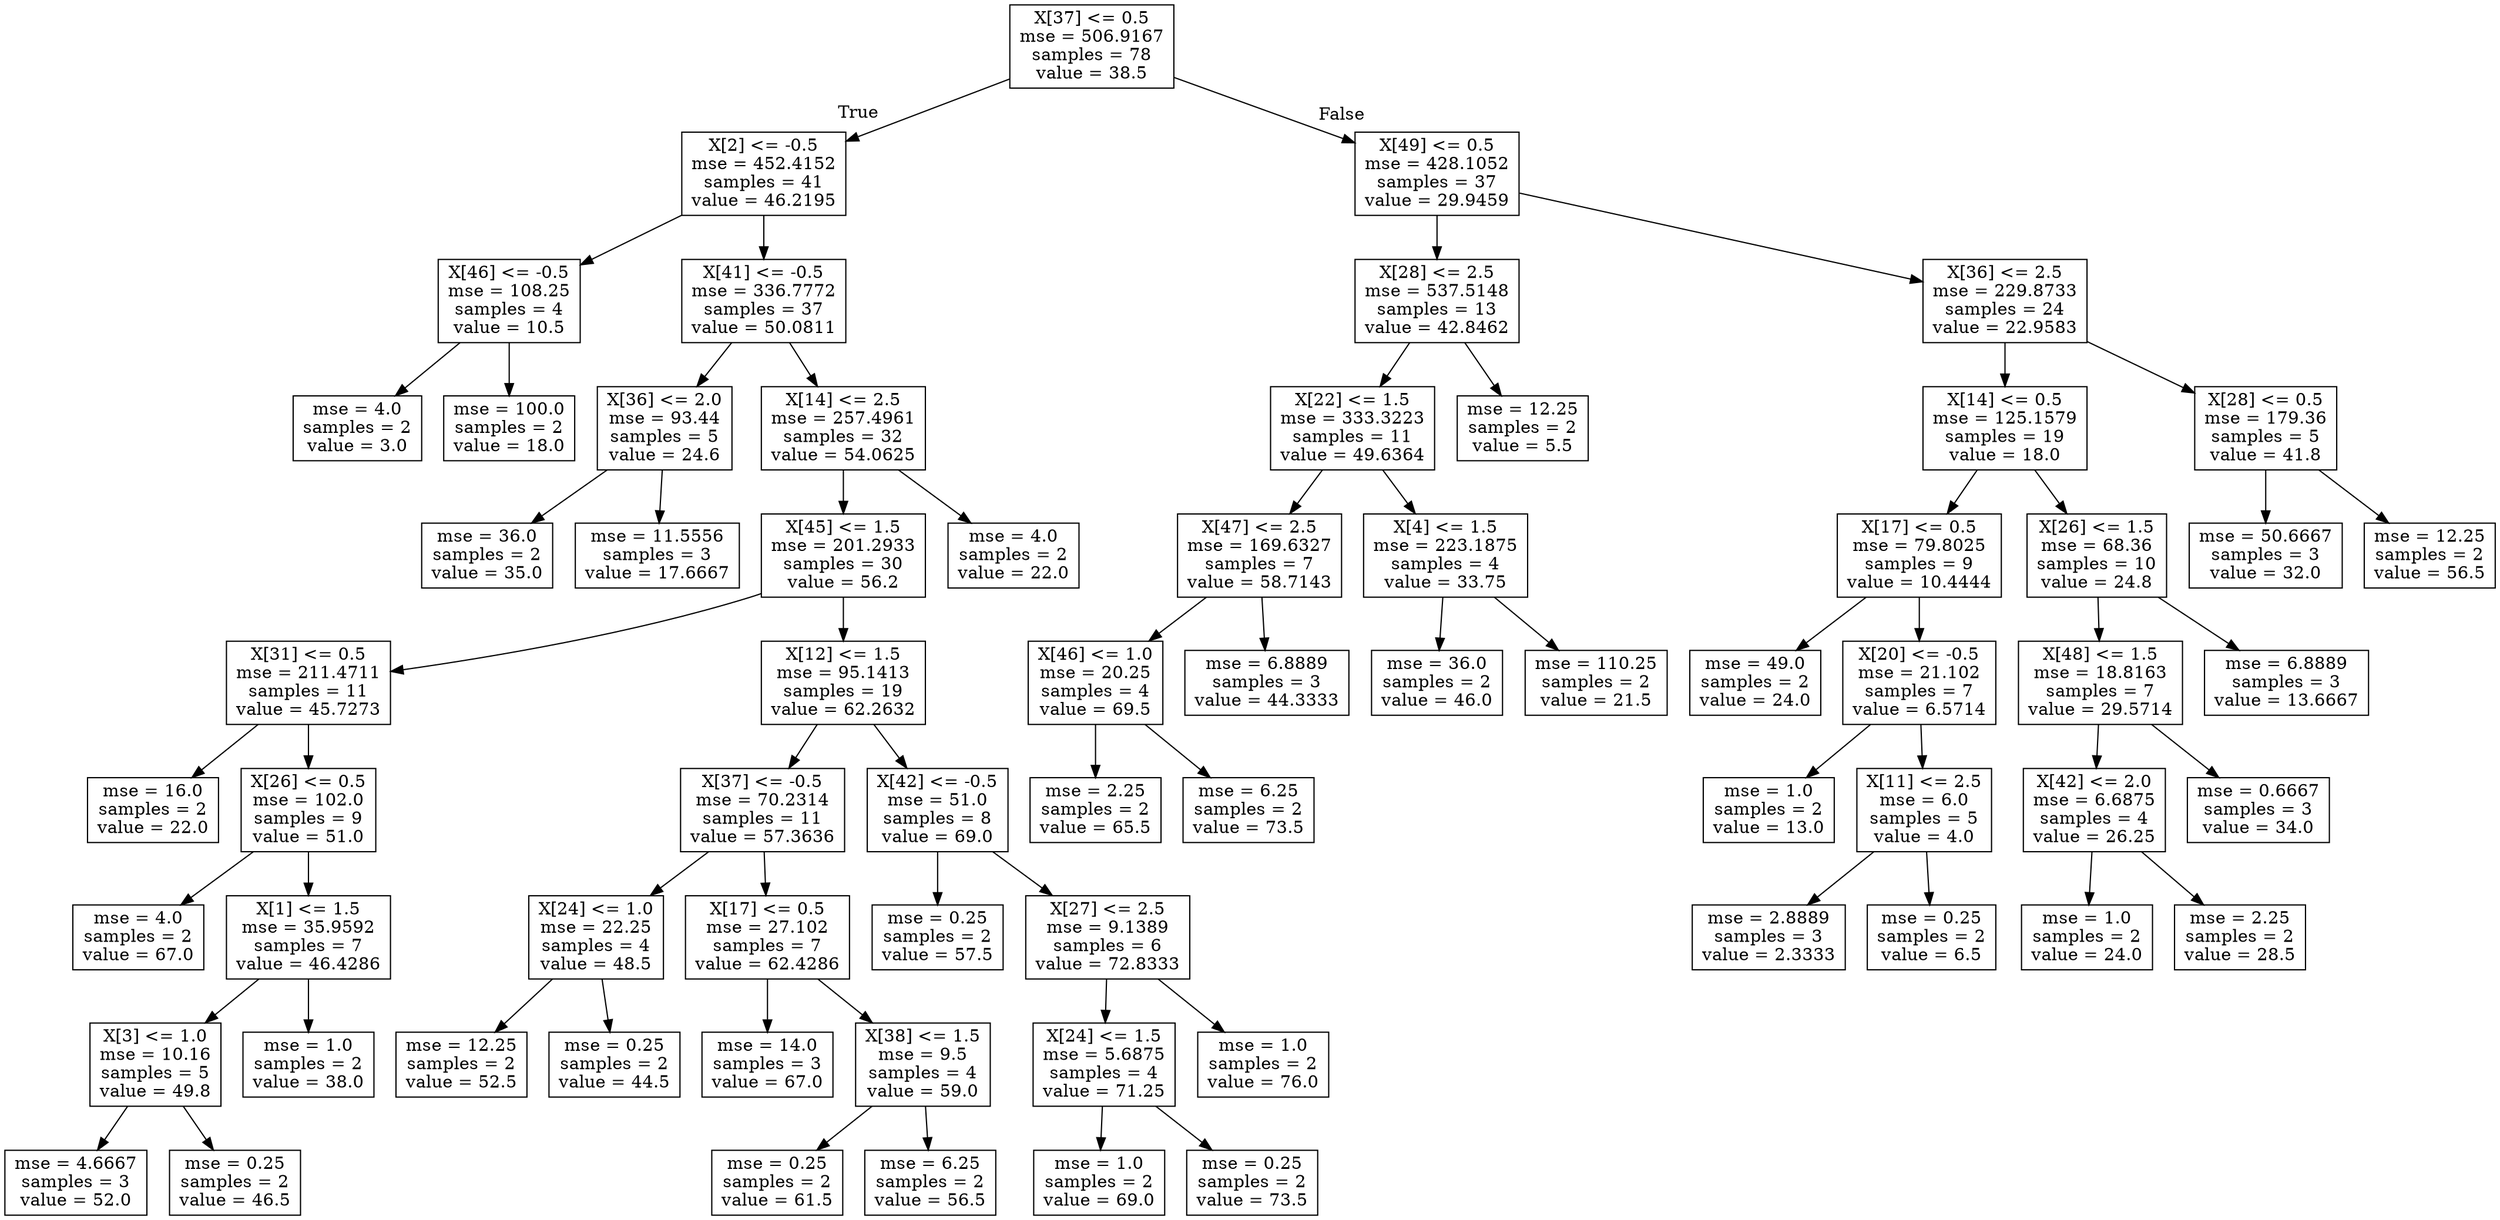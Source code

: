 digraph Tree {
node [shape=box] ;
0 [label="X[37] <= 0.5\nmse = 506.9167\nsamples = 78\nvalue = 38.5"] ;
1 [label="X[2] <= -0.5\nmse = 452.4152\nsamples = 41\nvalue = 46.2195"] ;
0 -> 1 [labeldistance=2.5, labelangle=45, headlabel="True"] ;
2 [label="X[46] <= -0.5\nmse = 108.25\nsamples = 4\nvalue = 10.5"] ;
1 -> 2 ;
3 [label="mse = 4.0\nsamples = 2\nvalue = 3.0"] ;
2 -> 3 ;
4 [label="mse = 100.0\nsamples = 2\nvalue = 18.0"] ;
2 -> 4 ;
5 [label="X[41] <= -0.5\nmse = 336.7772\nsamples = 37\nvalue = 50.0811"] ;
1 -> 5 ;
6 [label="X[36] <= 2.0\nmse = 93.44\nsamples = 5\nvalue = 24.6"] ;
5 -> 6 ;
7 [label="mse = 36.0\nsamples = 2\nvalue = 35.0"] ;
6 -> 7 ;
8 [label="mse = 11.5556\nsamples = 3\nvalue = 17.6667"] ;
6 -> 8 ;
9 [label="X[14] <= 2.5\nmse = 257.4961\nsamples = 32\nvalue = 54.0625"] ;
5 -> 9 ;
10 [label="X[45] <= 1.5\nmse = 201.2933\nsamples = 30\nvalue = 56.2"] ;
9 -> 10 ;
11 [label="X[31] <= 0.5\nmse = 211.4711\nsamples = 11\nvalue = 45.7273"] ;
10 -> 11 ;
12 [label="mse = 16.0\nsamples = 2\nvalue = 22.0"] ;
11 -> 12 ;
13 [label="X[26] <= 0.5\nmse = 102.0\nsamples = 9\nvalue = 51.0"] ;
11 -> 13 ;
14 [label="mse = 4.0\nsamples = 2\nvalue = 67.0"] ;
13 -> 14 ;
15 [label="X[1] <= 1.5\nmse = 35.9592\nsamples = 7\nvalue = 46.4286"] ;
13 -> 15 ;
16 [label="X[3] <= 1.0\nmse = 10.16\nsamples = 5\nvalue = 49.8"] ;
15 -> 16 ;
17 [label="mse = 4.6667\nsamples = 3\nvalue = 52.0"] ;
16 -> 17 ;
18 [label="mse = 0.25\nsamples = 2\nvalue = 46.5"] ;
16 -> 18 ;
19 [label="mse = 1.0\nsamples = 2\nvalue = 38.0"] ;
15 -> 19 ;
20 [label="X[12] <= 1.5\nmse = 95.1413\nsamples = 19\nvalue = 62.2632"] ;
10 -> 20 ;
21 [label="X[37] <= -0.5\nmse = 70.2314\nsamples = 11\nvalue = 57.3636"] ;
20 -> 21 ;
22 [label="X[24] <= 1.0\nmse = 22.25\nsamples = 4\nvalue = 48.5"] ;
21 -> 22 ;
23 [label="mse = 12.25\nsamples = 2\nvalue = 52.5"] ;
22 -> 23 ;
24 [label="mse = 0.25\nsamples = 2\nvalue = 44.5"] ;
22 -> 24 ;
25 [label="X[17] <= 0.5\nmse = 27.102\nsamples = 7\nvalue = 62.4286"] ;
21 -> 25 ;
26 [label="mse = 14.0\nsamples = 3\nvalue = 67.0"] ;
25 -> 26 ;
27 [label="X[38] <= 1.5\nmse = 9.5\nsamples = 4\nvalue = 59.0"] ;
25 -> 27 ;
28 [label="mse = 0.25\nsamples = 2\nvalue = 61.5"] ;
27 -> 28 ;
29 [label="mse = 6.25\nsamples = 2\nvalue = 56.5"] ;
27 -> 29 ;
30 [label="X[42] <= -0.5\nmse = 51.0\nsamples = 8\nvalue = 69.0"] ;
20 -> 30 ;
31 [label="mse = 0.25\nsamples = 2\nvalue = 57.5"] ;
30 -> 31 ;
32 [label="X[27] <= 2.5\nmse = 9.1389\nsamples = 6\nvalue = 72.8333"] ;
30 -> 32 ;
33 [label="X[24] <= 1.5\nmse = 5.6875\nsamples = 4\nvalue = 71.25"] ;
32 -> 33 ;
34 [label="mse = 1.0\nsamples = 2\nvalue = 69.0"] ;
33 -> 34 ;
35 [label="mse = 0.25\nsamples = 2\nvalue = 73.5"] ;
33 -> 35 ;
36 [label="mse = 1.0\nsamples = 2\nvalue = 76.0"] ;
32 -> 36 ;
37 [label="mse = 4.0\nsamples = 2\nvalue = 22.0"] ;
9 -> 37 ;
38 [label="X[49] <= 0.5\nmse = 428.1052\nsamples = 37\nvalue = 29.9459"] ;
0 -> 38 [labeldistance=2.5, labelangle=-45, headlabel="False"] ;
39 [label="X[28] <= 2.5\nmse = 537.5148\nsamples = 13\nvalue = 42.8462"] ;
38 -> 39 ;
40 [label="X[22] <= 1.5\nmse = 333.3223\nsamples = 11\nvalue = 49.6364"] ;
39 -> 40 ;
41 [label="X[47] <= 2.5\nmse = 169.6327\nsamples = 7\nvalue = 58.7143"] ;
40 -> 41 ;
42 [label="X[46] <= 1.0\nmse = 20.25\nsamples = 4\nvalue = 69.5"] ;
41 -> 42 ;
43 [label="mse = 2.25\nsamples = 2\nvalue = 65.5"] ;
42 -> 43 ;
44 [label="mse = 6.25\nsamples = 2\nvalue = 73.5"] ;
42 -> 44 ;
45 [label="mse = 6.8889\nsamples = 3\nvalue = 44.3333"] ;
41 -> 45 ;
46 [label="X[4] <= 1.5\nmse = 223.1875\nsamples = 4\nvalue = 33.75"] ;
40 -> 46 ;
47 [label="mse = 36.0\nsamples = 2\nvalue = 46.0"] ;
46 -> 47 ;
48 [label="mse = 110.25\nsamples = 2\nvalue = 21.5"] ;
46 -> 48 ;
49 [label="mse = 12.25\nsamples = 2\nvalue = 5.5"] ;
39 -> 49 ;
50 [label="X[36] <= 2.5\nmse = 229.8733\nsamples = 24\nvalue = 22.9583"] ;
38 -> 50 ;
51 [label="X[14] <= 0.5\nmse = 125.1579\nsamples = 19\nvalue = 18.0"] ;
50 -> 51 ;
52 [label="X[17] <= 0.5\nmse = 79.8025\nsamples = 9\nvalue = 10.4444"] ;
51 -> 52 ;
53 [label="mse = 49.0\nsamples = 2\nvalue = 24.0"] ;
52 -> 53 ;
54 [label="X[20] <= -0.5\nmse = 21.102\nsamples = 7\nvalue = 6.5714"] ;
52 -> 54 ;
55 [label="mse = 1.0\nsamples = 2\nvalue = 13.0"] ;
54 -> 55 ;
56 [label="X[11] <= 2.5\nmse = 6.0\nsamples = 5\nvalue = 4.0"] ;
54 -> 56 ;
57 [label="mse = 2.8889\nsamples = 3\nvalue = 2.3333"] ;
56 -> 57 ;
58 [label="mse = 0.25\nsamples = 2\nvalue = 6.5"] ;
56 -> 58 ;
59 [label="X[26] <= 1.5\nmse = 68.36\nsamples = 10\nvalue = 24.8"] ;
51 -> 59 ;
60 [label="X[48] <= 1.5\nmse = 18.8163\nsamples = 7\nvalue = 29.5714"] ;
59 -> 60 ;
61 [label="X[42] <= 2.0\nmse = 6.6875\nsamples = 4\nvalue = 26.25"] ;
60 -> 61 ;
62 [label="mse = 1.0\nsamples = 2\nvalue = 24.0"] ;
61 -> 62 ;
63 [label="mse = 2.25\nsamples = 2\nvalue = 28.5"] ;
61 -> 63 ;
64 [label="mse = 0.6667\nsamples = 3\nvalue = 34.0"] ;
60 -> 64 ;
65 [label="mse = 6.8889\nsamples = 3\nvalue = 13.6667"] ;
59 -> 65 ;
66 [label="X[28] <= 0.5\nmse = 179.36\nsamples = 5\nvalue = 41.8"] ;
50 -> 66 ;
67 [label="mse = 50.6667\nsamples = 3\nvalue = 32.0"] ;
66 -> 67 ;
68 [label="mse = 12.25\nsamples = 2\nvalue = 56.5"] ;
66 -> 68 ;
}
